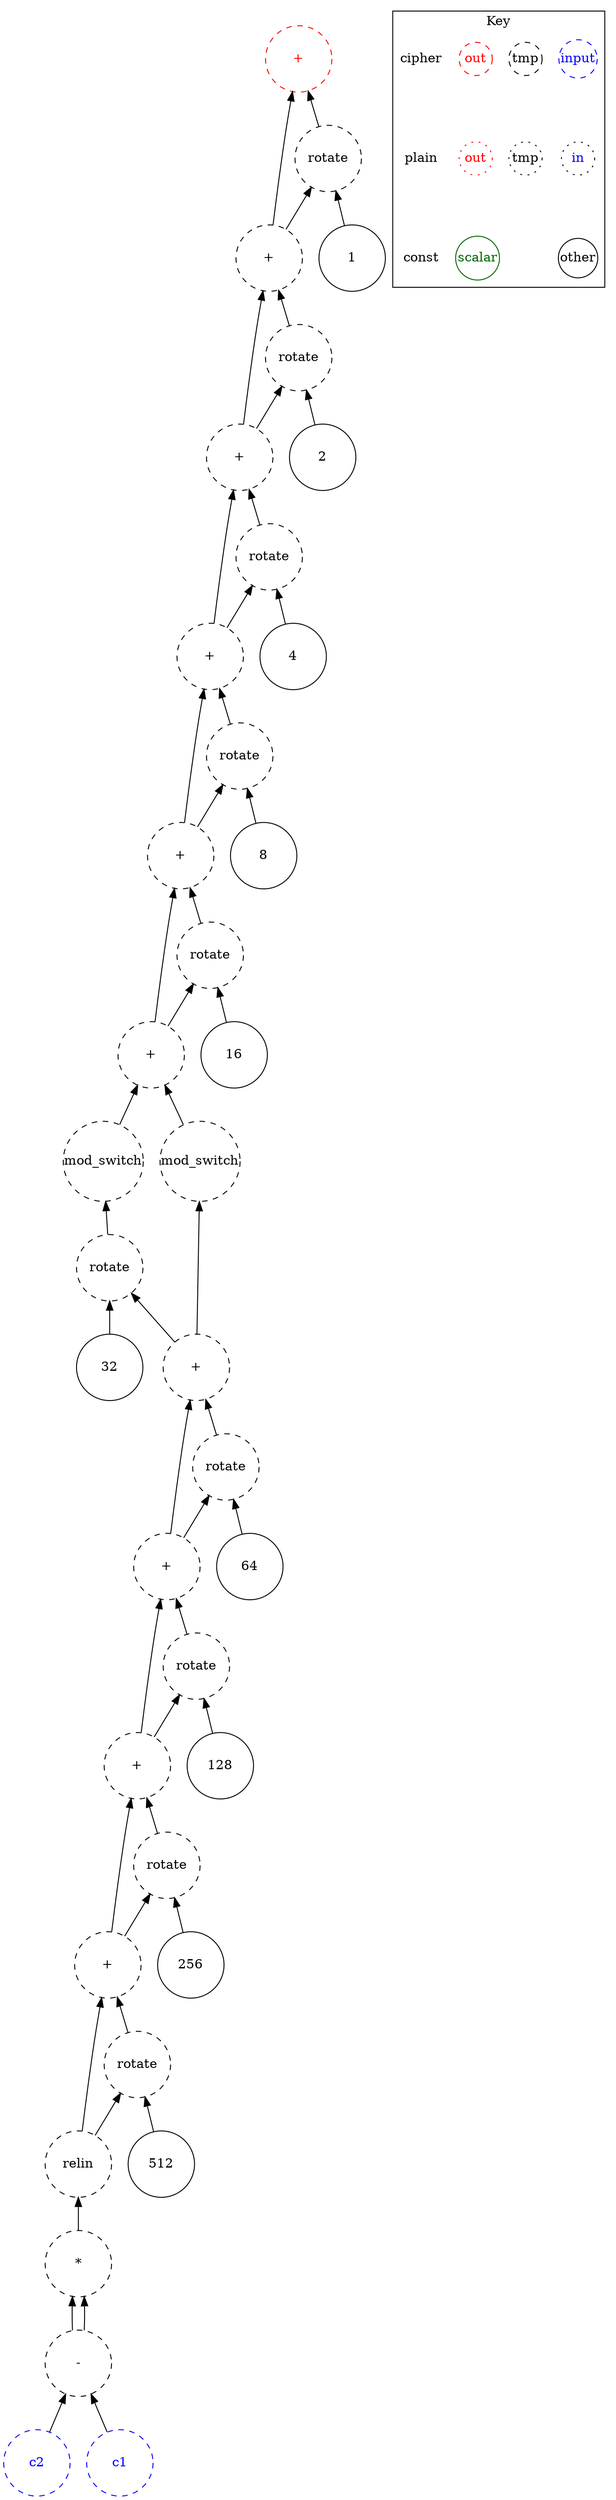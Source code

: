 digraph "l2_distance" {
node [shape=circle width=1 margin=0]
edge [dir=back]
1 [label="1" style=solid]
2 [label="2" style=solid]
4 [label="4" style=solid]
8 [label="8" style=solid]
16 [label="16" style=solid]
32 [label="32" style=solid]
64 [label="64" style=solid]
128 [label="128" style=solid]
256 [label="256" style=solid]
512 [label="512" style=solid]
ciphertext1 [label="c2" style=dashed color=blue fontcolor=blue]
ciphertext0 [label="c1" style=dashed color=blue fontcolor=blue]
ciphertext2 [label="-" style=dashed]
ciphertext2 -> ciphertext0
ciphertext2 -> ciphertext1
ciphertext35 [label="*" style=dashed]
ciphertext35 -> ciphertext2
ciphertext35 -> ciphertext2
ciphertext3 [label="relin" style=dashed]
ciphertext3 -> ciphertext35
ciphertext4 [label="rotate" style=dashed]
ciphertext4 -> ciphertext3
ciphertext4 -> 512
ciphertext5 [label="+" style=dashed]
ciphertext5 -> ciphertext3
ciphertext5 -> ciphertext4
ciphertext6 [label="rotate" style=dashed]
ciphertext6 -> ciphertext5
ciphertext6 -> 256
ciphertext7 [label="+" style=dashed]
ciphertext7 -> ciphertext5
ciphertext7 -> ciphertext6
ciphertext8 [label="rotate" style=dashed]
ciphertext8 -> ciphertext7
ciphertext8 -> 128
ciphertext9 [label="+" style=dashed]
ciphertext9 -> ciphertext7
ciphertext9 -> ciphertext8
ciphertext10 [label="rotate" style=dashed]
ciphertext10 -> ciphertext9
ciphertext10 -> 64
ciphertext11 [label="+" style=dashed]
ciphertext11 -> ciphertext9
ciphertext11 -> ciphertext10
ciphertext12 [label="rotate" style=dashed]
ciphertext12 -> ciphertext11
ciphertext12 -> 32
ciphertext12_level0 [label="mod_switch" style=dashed]
ciphertext12_level0 -> ciphertext12
ciphertext11_level0 [label="mod_switch" style=dashed]
ciphertext11_level0 -> ciphertext11
ciphertext13 [label="+" style=dashed]
ciphertext13 -> ciphertext11_level0
ciphertext13 -> ciphertext12_level0
ciphertext14 [label="rotate" style=dashed]
ciphertext14 -> ciphertext13
ciphertext14 -> 16
ciphertext15 [label="+" style=dashed]
ciphertext15 -> ciphertext13
ciphertext15 -> ciphertext14
ciphertext16 [label="rotate" style=dashed]
ciphertext16 -> ciphertext15
ciphertext16 -> 8
ciphertext17 [label="+" style=dashed]
ciphertext17 -> ciphertext15
ciphertext17 -> ciphertext16
ciphertext18 [label="rotate" style=dashed]
ciphertext18 -> ciphertext17
ciphertext18 -> 4
ciphertext19 [label="+" style=dashed]
ciphertext19 -> ciphertext17
ciphertext19 -> ciphertext18
ciphertext20 [label="rotate" style=dashed]
ciphertext20 -> ciphertext19
ciphertext20 -> 2
ciphertext21 [label="+" style=dashed]
ciphertext21 -> ciphertext19
ciphertext21 -> ciphertext20
ciphertext22 [label="rotate" style=dashed]
ciphertext22 -> ciphertext21
ciphertext22 -> 1
ciphertext23 [label="+" style=dashed color=red fontcolor=red]
ciphertext23 -> ciphertext21
ciphertext23 -> ciphertext22
subgraph cluster_key {
    graph[label="Key"]
    node [width=0.5]
    edge [dir=forward style=invis]
    in_cipher [label=input color=blue fontcolor=blue style=dashed]
    tmp_cipher [label=tmp color=black fontcolor=black style=dashed]
    out_cipher [label=out color=red fontcolor=red style=dashed]
    cipher [shape=plain]

    in_plain [label=in icolor=blue fontcolor=blue style=dotted]
    tmp_plain [label=tmp color=black fontcolor=black style=dotted]
    out_plain [label=out color=red fontcolor=red style=dotted]
    plain [shape=plain]
    
    other [color=black fontcolor=black style=solid]
    scalar [color=darkgreen fontcolor=darkgreen style=solid]
    const[shape=plain]
    
    cipher -> plain
    plain -> const
    out_cipher -> out_plain
    in_cipher -> in_plain
    tmp_cipher -> tmp_plain
    in_plain -> other
    out_plain -> scalar
}
}
